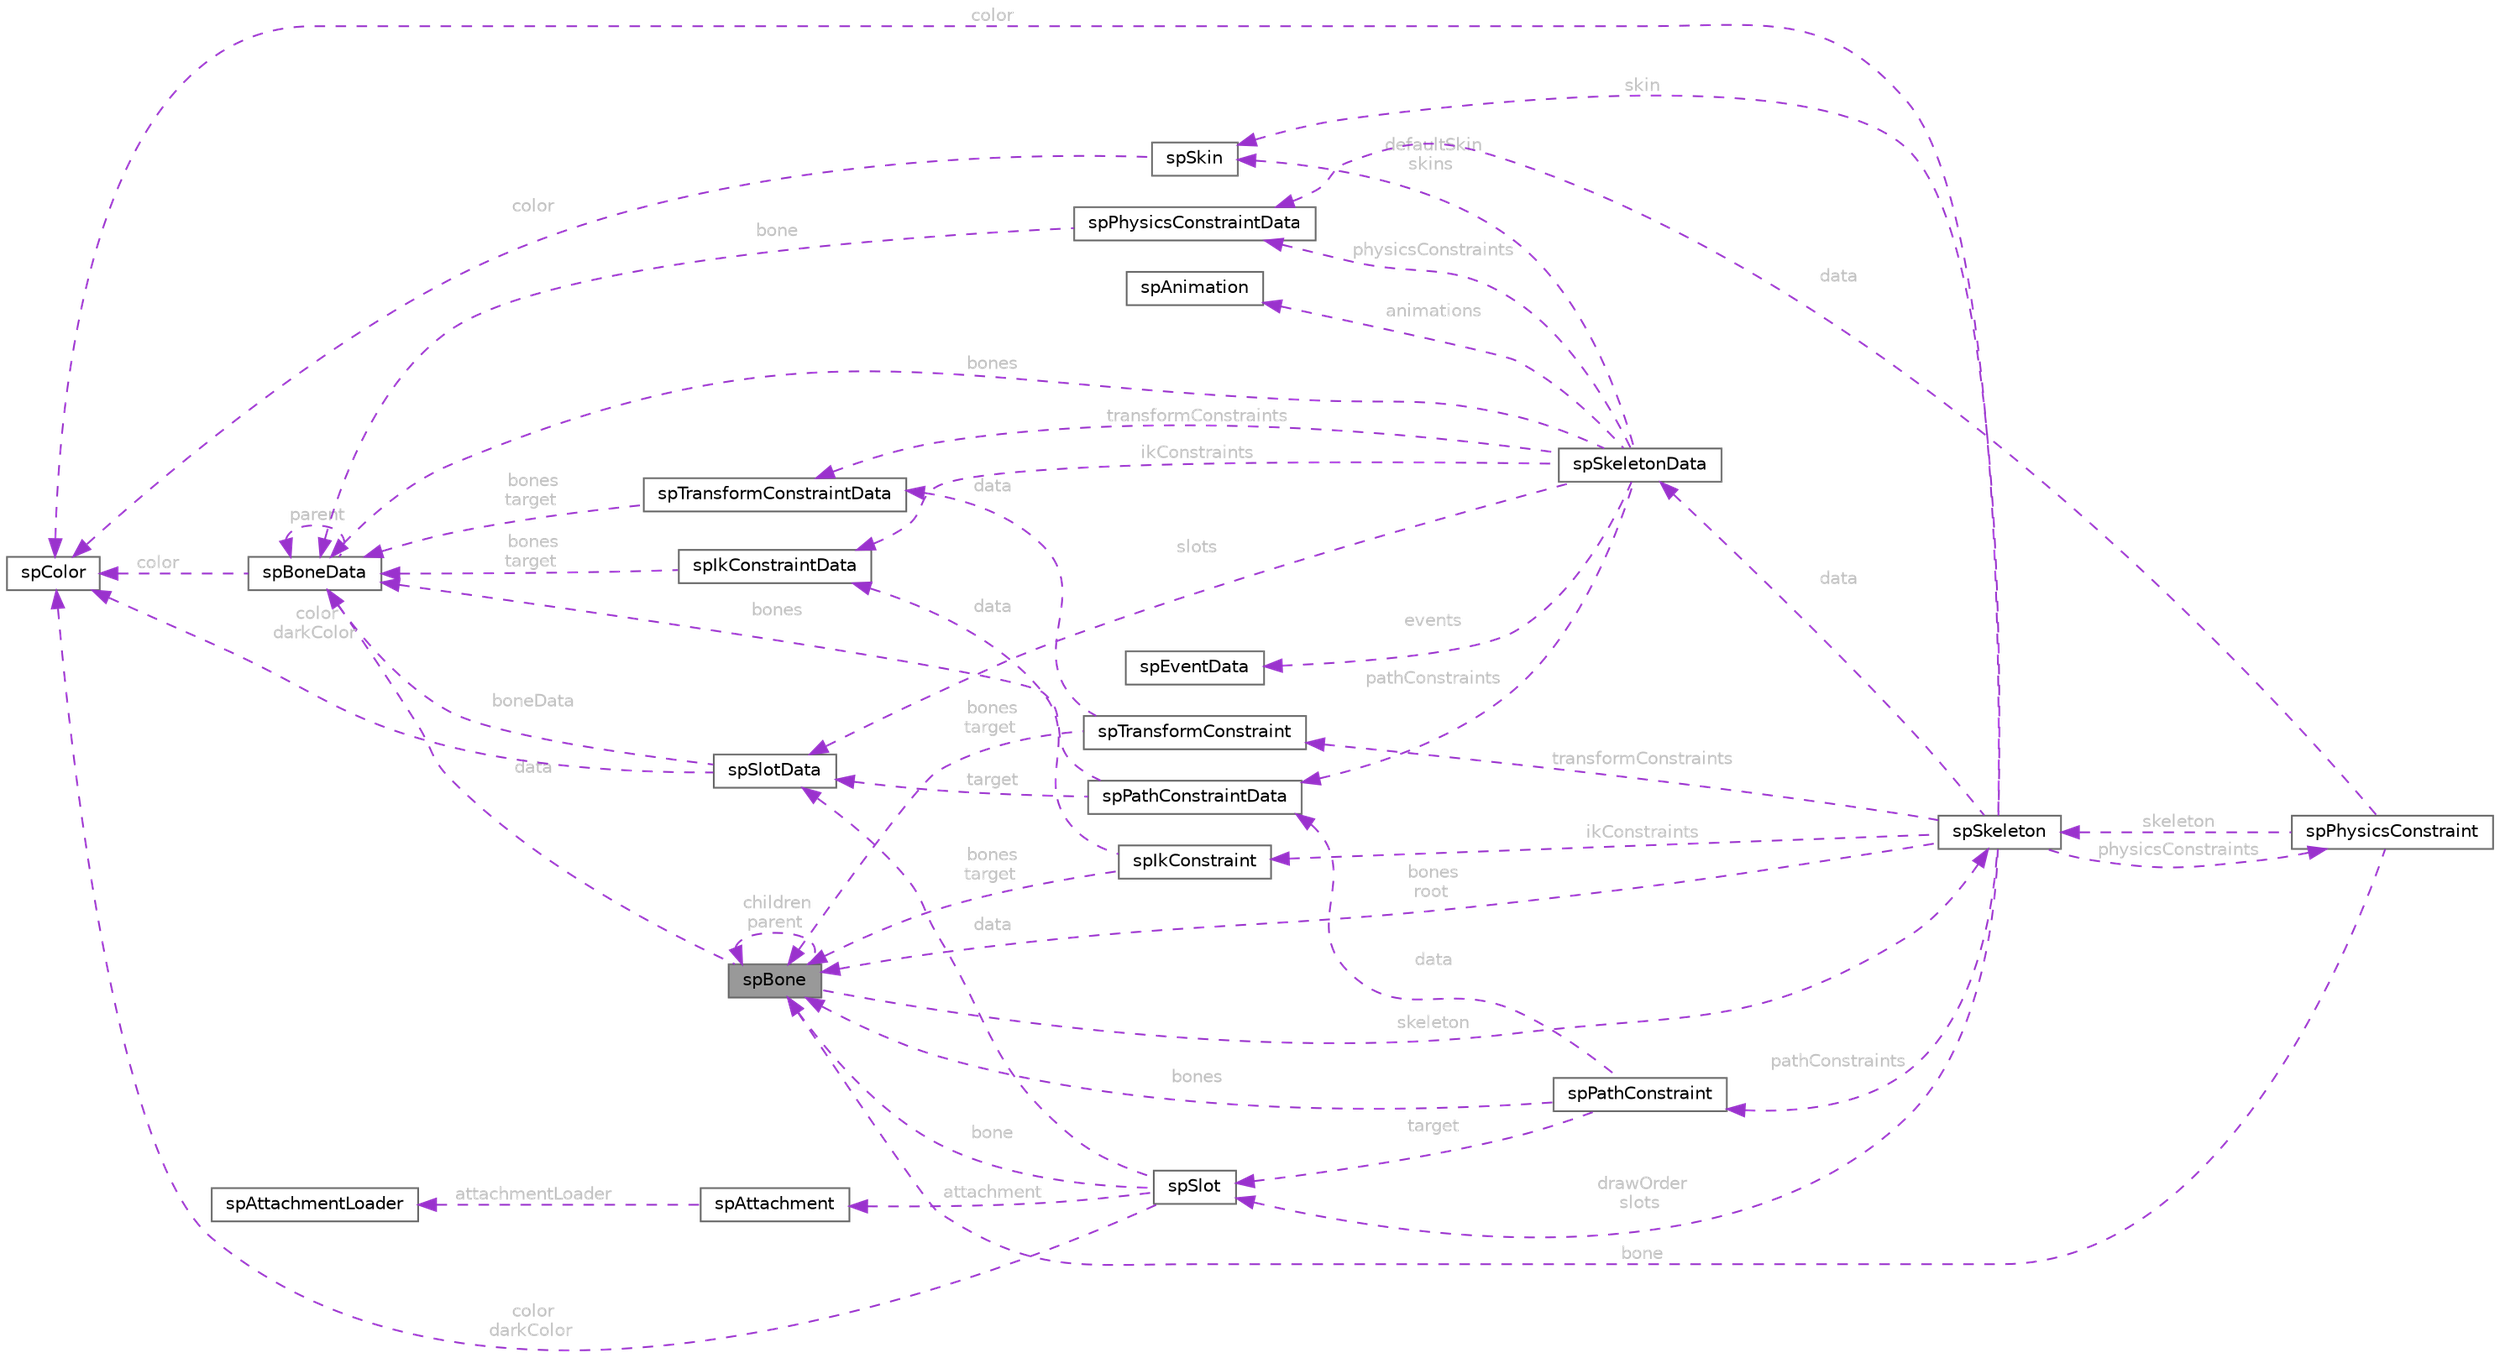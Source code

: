 digraph "spBone"
{
 // LATEX_PDF_SIZE
  bgcolor="transparent";
  edge [fontname=Helvetica,fontsize=10,labelfontname=Helvetica,labelfontsize=10];
  node [fontname=Helvetica,fontsize=10,shape=box,height=0.2,width=0.4];
  rankdir="LR";
  Node1 [id="Node000001",label="spBone",height=0.2,width=0.4,color="gray40", fillcolor="grey60", style="filled", fontcolor="black",tooltip=" "];
  Node2 -> Node1 [id="edge1_Node000001_Node000002",dir="back",color="darkorchid3",style="dashed",tooltip=" ",label=" data",fontcolor="grey" ];
  Node2 [id="Node000002",label="spBoneData",height=0.2,width=0.4,color="gray40", fillcolor="white", style="filled",URL="$structsp_bone_data.html",tooltip=" "];
  Node2 -> Node2 [id="edge2_Node000002_Node000002",dir="back",color="darkorchid3",style="dashed",tooltip=" ",label=" parent",fontcolor="grey" ];
  Node3 -> Node2 [id="edge3_Node000002_Node000003",dir="back",color="darkorchid3",style="dashed",tooltip=" ",label=" color",fontcolor="grey" ];
  Node3 [id="Node000003",label="spColor",height=0.2,width=0.4,color="gray40", fillcolor="white", style="filled",URL="$structsp_color.html",tooltip=" "];
  Node4 -> Node1 [id="edge4_Node000001_Node000004",dir="back",color="darkorchid3",style="dashed",tooltip=" ",label=" skeleton",fontcolor="grey" ];
  Node4 [id="Node000004",label="spSkeleton",height=0.2,width=0.4,color="gray40", fillcolor="white", style="filled",URL="$structsp_skeleton.html",tooltip=" "];
  Node5 -> Node4 [id="edge5_Node000004_Node000005",dir="back",color="darkorchid3",style="dashed",tooltip=" ",label=" data",fontcolor="grey" ];
  Node5 [id="Node000005",label="spSkeletonData",height=0.2,width=0.4,color="gray40", fillcolor="white", style="filled",URL="$structsp_skeleton_data.html",tooltip=" "];
  Node2 -> Node5 [id="edge6_Node000005_Node000002",dir="back",color="darkorchid3",style="dashed",tooltip=" ",label=" bones",fontcolor="grey" ];
  Node6 -> Node5 [id="edge7_Node000005_Node000006",dir="back",color="darkorchid3",style="dashed",tooltip=" ",label=" slots",fontcolor="grey" ];
  Node6 [id="Node000006",label="spSlotData",height=0.2,width=0.4,color="gray40", fillcolor="white", style="filled",URL="$structsp_slot_data.html",tooltip=" "];
  Node2 -> Node6 [id="edge8_Node000006_Node000002",dir="back",color="darkorchid3",style="dashed",tooltip=" ",label=" boneData",fontcolor="grey" ];
  Node3 -> Node6 [id="edge9_Node000006_Node000003",dir="back",color="darkorchid3",style="dashed",tooltip=" ",label=" color\ndarkColor",fontcolor="grey" ];
  Node7 -> Node5 [id="edge10_Node000005_Node000007",dir="back",color="darkorchid3",style="dashed",tooltip=" ",label=" defaultSkin\nskins",fontcolor="grey" ];
  Node7 [id="Node000007",label="spSkin",height=0.2,width=0.4,color="gray40", fillcolor="white", style="filled",URL="$structsp_skin.html",tooltip=" "];
  Node3 -> Node7 [id="edge11_Node000007_Node000003",dir="back",color="darkorchid3",style="dashed",tooltip=" ",label=" color",fontcolor="grey" ];
  Node8 -> Node5 [id="edge12_Node000005_Node000008",dir="back",color="darkorchid3",style="dashed",tooltip=" ",label=" events",fontcolor="grey" ];
  Node8 [id="Node000008",label="spEventData",height=0.2,width=0.4,color="gray40", fillcolor="white", style="filled",URL="$structsp_event_data.html",tooltip=" "];
  Node9 -> Node5 [id="edge13_Node000005_Node000009",dir="back",color="darkorchid3",style="dashed",tooltip=" ",label=" animations",fontcolor="grey" ];
  Node9 [id="Node000009",label="spAnimation",height=0.2,width=0.4,color="gray40", fillcolor="white", style="filled",URL="$structsp_animation.html",tooltip=" "];
  Node10 -> Node5 [id="edge14_Node000005_Node000010",dir="back",color="darkorchid3",style="dashed",tooltip=" ",label=" ikConstraints",fontcolor="grey" ];
  Node10 [id="Node000010",label="spIkConstraintData",height=0.2,width=0.4,color="gray40", fillcolor="white", style="filled",URL="$structsp_ik_constraint_data.html",tooltip=" "];
  Node2 -> Node10 [id="edge15_Node000010_Node000002",dir="back",color="darkorchid3",style="dashed",tooltip=" ",label=" bones\ntarget",fontcolor="grey" ];
  Node11 -> Node5 [id="edge16_Node000005_Node000011",dir="back",color="darkorchid3",style="dashed",tooltip=" ",label=" transformConstraints",fontcolor="grey" ];
  Node11 [id="Node000011",label="spTransformConstraintData",height=0.2,width=0.4,color="gray40", fillcolor="white", style="filled",URL="$structsp_transform_constraint_data.html",tooltip=" "];
  Node2 -> Node11 [id="edge17_Node000011_Node000002",dir="back",color="darkorchid3",style="dashed",tooltip=" ",label=" bones\ntarget",fontcolor="grey" ];
  Node12 -> Node5 [id="edge18_Node000005_Node000012",dir="back",color="darkorchid3",style="dashed",tooltip=" ",label=" pathConstraints",fontcolor="grey" ];
  Node12 [id="Node000012",label="spPathConstraintData",height=0.2,width=0.4,color="gray40", fillcolor="white", style="filled",URL="$structsp_path_constraint_data.html",tooltip=" "];
  Node2 -> Node12 [id="edge19_Node000012_Node000002",dir="back",color="darkorchid3",style="dashed",tooltip=" ",label=" bones",fontcolor="grey" ];
  Node6 -> Node12 [id="edge20_Node000012_Node000006",dir="back",color="darkorchid3",style="dashed",tooltip=" ",label=" target",fontcolor="grey" ];
  Node13 -> Node5 [id="edge21_Node000005_Node000013",dir="back",color="darkorchid3",style="dashed",tooltip=" ",label=" physicsConstraints",fontcolor="grey" ];
  Node13 [id="Node000013",label="spPhysicsConstraintData",height=0.2,width=0.4,color="gray40", fillcolor="white", style="filled",URL="$structsp_physics_constraint_data.html",tooltip=" "];
  Node2 -> Node13 [id="edge22_Node000013_Node000002",dir="back",color="darkorchid3",style="dashed",tooltip=" ",label=" bone",fontcolor="grey" ];
  Node1 -> Node4 [id="edge23_Node000004_Node000001",dir="back",color="darkorchid3",style="dashed",tooltip=" ",label=" bones\nroot",fontcolor="grey" ];
  Node14 -> Node4 [id="edge24_Node000004_Node000014",dir="back",color="darkorchid3",style="dashed",tooltip=" ",label=" drawOrder\nslots",fontcolor="grey" ];
  Node14 [id="Node000014",label="spSlot",height=0.2,width=0.4,color="gray40", fillcolor="white", style="filled",URL="$structsp_slot.html",tooltip=" "];
  Node6 -> Node14 [id="edge25_Node000014_Node000006",dir="back",color="darkorchid3",style="dashed",tooltip=" ",label=" data",fontcolor="grey" ];
  Node1 -> Node14 [id="edge26_Node000014_Node000001",dir="back",color="darkorchid3",style="dashed",tooltip=" ",label=" bone",fontcolor="grey" ];
  Node3 -> Node14 [id="edge27_Node000014_Node000003",dir="back",color="darkorchid3",style="dashed",tooltip=" ",label=" color\ndarkColor",fontcolor="grey" ];
  Node15 -> Node14 [id="edge28_Node000014_Node000015",dir="back",color="darkorchid3",style="dashed",tooltip=" ",label=" attachment",fontcolor="grey" ];
  Node15 [id="Node000015",label="spAttachment",height=0.2,width=0.4,color="gray40", fillcolor="white", style="filled",URL="$structsp_attachment.html",tooltip=" "];
  Node16 -> Node15 [id="edge29_Node000015_Node000016",dir="back",color="darkorchid3",style="dashed",tooltip=" ",label=" attachmentLoader",fontcolor="grey" ];
  Node16 [id="Node000016",label="spAttachmentLoader",height=0.2,width=0.4,color="gray40", fillcolor="white", style="filled",URL="$structsp_attachment_loader.html",tooltip=" "];
  Node17 -> Node4 [id="edge30_Node000004_Node000017",dir="back",color="darkorchid3",style="dashed",tooltip=" ",label=" ikConstraints",fontcolor="grey" ];
  Node17 [id="Node000017",label="spIkConstraint",height=0.2,width=0.4,color="gray40", fillcolor="white", style="filled",URL="$structsp_ik_constraint.html",tooltip=" "];
  Node10 -> Node17 [id="edge31_Node000017_Node000010",dir="back",color="darkorchid3",style="dashed",tooltip=" ",label=" data",fontcolor="grey" ];
  Node1 -> Node17 [id="edge32_Node000017_Node000001",dir="back",color="darkorchid3",style="dashed",tooltip=" ",label=" bones\ntarget",fontcolor="grey" ];
  Node18 -> Node4 [id="edge33_Node000004_Node000018",dir="back",color="darkorchid3",style="dashed",tooltip=" ",label=" transformConstraints",fontcolor="grey" ];
  Node18 [id="Node000018",label="spTransformConstraint",height=0.2,width=0.4,color="gray40", fillcolor="white", style="filled",URL="$structsp_transform_constraint.html",tooltip=" "];
  Node11 -> Node18 [id="edge34_Node000018_Node000011",dir="back",color="darkorchid3",style="dashed",tooltip=" ",label=" data",fontcolor="grey" ];
  Node1 -> Node18 [id="edge35_Node000018_Node000001",dir="back",color="darkorchid3",style="dashed",tooltip=" ",label=" bones\ntarget",fontcolor="grey" ];
  Node19 -> Node4 [id="edge36_Node000004_Node000019",dir="back",color="darkorchid3",style="dashed",tooltip=" ",label=" pathConstraints",fontcolor="grey" ];
  Node19 [id="Node000019",label="spPathConstraint",height=0.2,width=0.4,color="gray40", fillcolor="white", style="filled",URL="$structsp_path_constraint.html",tooltip=" "];
  Node12 -> Node19 [id="edge37_Node000019_Node000012",dir="back",color="darkorchid3",style="dashed",tooltip=" ",label=" data",fontcolor="grey" ];
  Node1 -> Node19 [id="edge38_Node000019_Node000001",dir="back",color="darkorchid3",style="dashed",tooltip=" ",label=" bones",fontcolor="grey" ];
  Node14 -> Node19 [id="edge39_Node000019_Node000014",dir="back",color="darkorchid3",style="dashed",tooltip=" ",label=" target",fontcolor="grey" ];
  Node20 -> Node4 [id="edge40_Node000004_Node000020",dir="back",color="darkorchid3",style="dashed",tooltip=" ",label=" physicsConstraints",fontcolor="grey" ];
  Node20 [id="Node000020",label="spPhysicsConstraint",height=0.2,width=0.4,color="gray40", fillcolor="white", style="filled",URL="$structsp_physics_constraint.html",tooltip=" "];
  Node13 -> Node20 [id="edge41_Node000020_Node000013",dir="back",color="darkorchid3",style="dashed",tooltip=" ",label=" data",fontcolor="grey" ];
  Node1 -> Node20 [id="edge42_Node000020_Node000001",dir="back",color="darkorchid3",style="dashed",tooltip=" ",label=" bone",fontcolor="grey" ];
  Node4 -> Node20 [id="edge43_Node000020_Node000004",dir="back",color="darkorchid3",style="dashed",tooltip=" ",label=" skeleton",fontcolor="grey" ];
  Node7 -> Node4 [id="edge44_Node000004_Node000007",dir="back",color="darkorchid3",style="dashed",tooltip=" ",label=" skin",fontcolor="grey" ];
  Node3 -> Node4 [id="edge45_Node000004_Node000003",dir="back",color="darkorchid3",style="dashed",tooltip=" ",label=" color",fontcolor="grey" ];
  Node1 -> Node1 [id="edge46_Node000001_Node000001",dir="back",color="darkorchid3",style="dashed",tooltip=" ",label=" children\nparent",fontcolor="grey" ];
}
